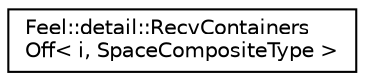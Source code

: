 digraph "Graphical Class Hierarchy"
{
 // LATEX_PDF_SIZE
  edge [fontname="Helvetica",fontsize="10",labelfontname="Helvetica",labelfontsize="10"];
  node [fontname="Helvetica",fontsize="10",shape=record];
  rankdir="LR";
  Node0 [label="Feel::detail::RecvContainers\lOff\< i, SpaceCompositeType \>",height=0.2,width=0.4,color="black", fillcolor="white", style="filled",URL="$structFeel_1_1detail_1_1RecvContainersOff.html",tooltip=" "];
}
